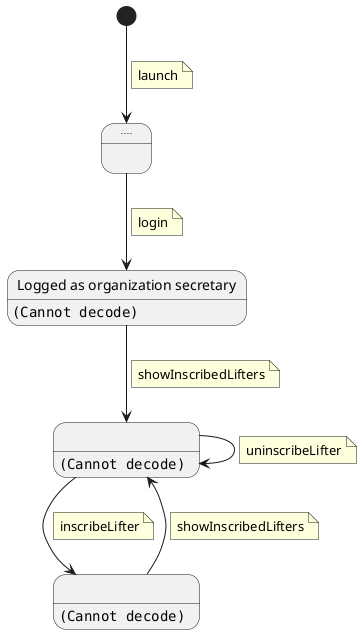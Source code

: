 @startuml

state "...." as launch
state "Logged as organization secretary" as login
login: <img:./images/3_inscriberMain.png>

[*] --> launch
note on link
  launch
end note

launch --> login
note on link
  login
end note


state " " as showInscribedLifters
showInscribedLifters: <img:./images/3_1_showInscribedLifters.png>


login --> showInscribedLifters
note on link
  showInscribedLifters
end note

state " " as inscribeLifter
inscribeLifter: <img:./images/3_1_1_inscribeLifter.png>
showInscribedLifters --> inscribeLifter
note on link
  inscribeLifter
end note

inscribeLifter --> showInscribedLifters
note on link
  showInscribedLifters
end note

showInscribedLifters --> showInscribedLifters
note on link
  uninscribeLifter
end note

@enduml